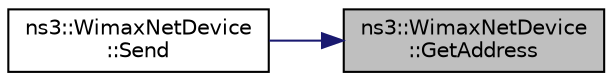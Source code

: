 digraph "ns3::WimaxNetDevice::GetAddress"
{
 // LATEX_PDF_SIZE
  edge [fontname="Helvetica",fontsize="10",labelfontname="Helvetica",labelfontsize="10"];
  node [fontname="Helvetica",fontsize="10",shape=record];
  rankdir="RL";
  Node1 [label="ns3::WimaxNetDevice\l::GetAddress",height=0.2,width=0.4,color="black", fillcolor="grey75", style="filled", fontcolor="black",tooltip="Get address of the device."];
  Node1 -> Node2 [dir="back",color="midnightblue",fontsize="10",style="solid",fontname="Helvetica"];
  Node2 [label="ns3::WimaxNetDevice\l::Send",height=0.2,width=0.4,color="black", fillcolor="white", style="filled",URL="$classns3_1_1_wimax_net_device.html#a6522541de4777fbe16b98a95d14ec588",tooltip="Send function."];
}

